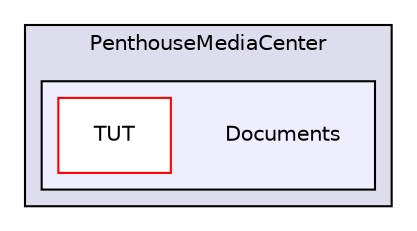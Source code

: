digraph "C:/Users/PenthouseMediaCenter/Documents" {
  compound=true
  node [ fontsize="10", fontname="Helvetica"];
  edge [ labelfontsize="10", labelfontname="Helvetica"];
  subgraph clusterdir_0cf528c60dfa1e224e90e43c9781b4f4 {
    graph [ bgcolor="#ddddee", pencolor="black", label="PenthouseMediaCenter" fontname="Helvetica", fontsize="10", URL="dir_0cf528c60dfa1e224e90e43c9781b4f4.html"]
  subgraph clusterdir_a585fa1d93bc4e814218aced22ef0d6f {
    graph [ bgcolor="#eeeeff", pencolor="black", label="" URL="dir_a585fa1d93bc4e814218aced22ef0d6f.html"];
    dir_a585fa1d93bc4e814218aced22ef0d6f [shape=plaintext label="Documents"];
    dir_91fff692cf5cdac17eaf05dcbd6b68f2 [shape=box label="TUT" color="red" fillcolor="white" style="filled" URL="dir_91fff692cf5cdac17eaf05dcbd6b68f2.html"];
  }
  }
}
